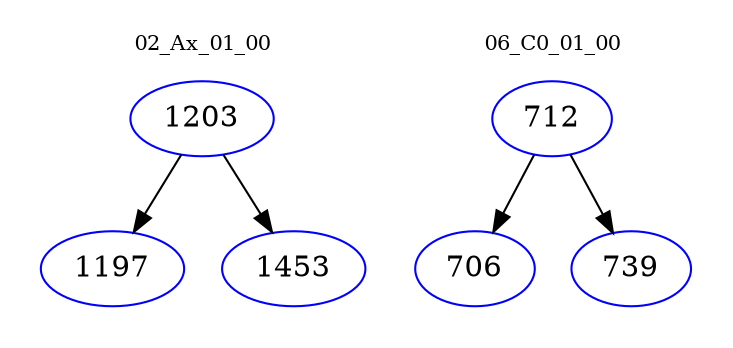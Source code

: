 digraph{
subgraph cluster_0 {
color = white
label = "02_Ax_01_00";
fontsize=10;
T0_1203 [label="1203", color="blue"]
T0_1203 -> T0_1197 [color="black"]
T0_1197 [label="1197", color="blue"]
T0_1203 -> T0_1453 [color="black"]
T0_1453 [label="1453", color="blue"]
}
subgraph cluster_1 {
color = white
label = "06_C0_01_00";
fontsize=10;
T1_712 [label="712", color="blue"]
T1_712 -> T1_706 [color="black"]
T1_706 [label="706", color="blue"]
T1_712 -> T1_739 [color="black"]
T1_739 [label="739", color="blue"]
}
}
